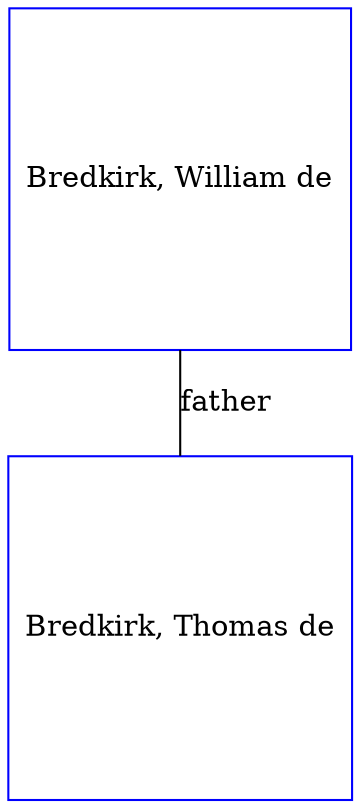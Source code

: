 digraph D {
    edge [dir=none];    node [shape=box];    "024808"   [label="Bredkirk, Thomas de", shape=box, regular=1, color="blue"] ;
"024809"   [label="Bredkirk, William de", shape=box, regular=1, color="blue"] ;
024809->024808 [label="father",arrowsize=0.0]; 
}